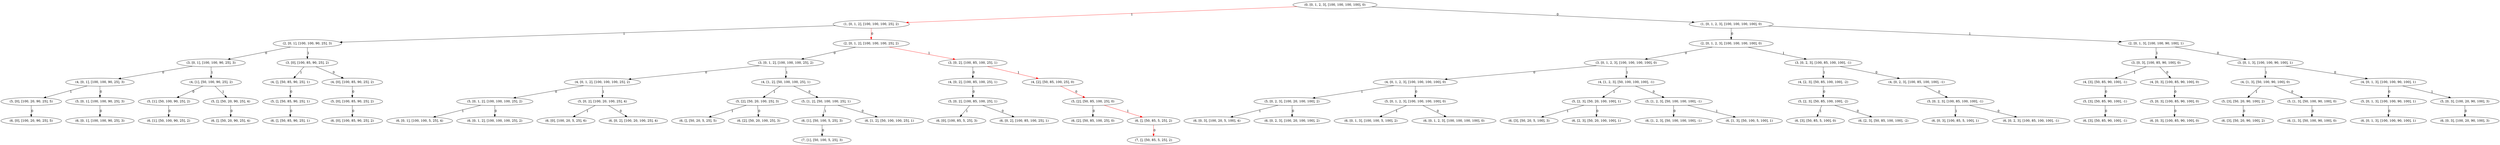 strict digraph G {
  1 [ color="black" label="(4, [2, 3], [50, 85, 100, 100], -2)" ];
  2 [ color="black" label="(5, [], [50, 85, 90, 25], 1)" ];
  3 [ color="black" label="(2, [0, 1, 2, 3], [100, 100, 100, 100], 0)" ];
  4 [ color="black" label="(6, [1, 3], [50, 100, 90, 100], 0)" ];
  5 [ color="black" label="(3, [0, 1], [100, 100, 90, 25], 3)" ];
  6 [ color="black" label="(3, [0, 1, 2], [100, 100, 100, 25], 2)" ];
  7 [ color="black" label="(5, [2], [50, 20, 100, 25], 3)" ];
  8 [ color="black" label="(6, [1, 2, 3], [50, 100, 100, 100], -1)" ];
  9 [ color="black" label="(6, [0, 1], [100, 100, 5, 25], 4)" ];
  10 [ color="black" label="(4, [3], [50, 85, 90, 100], -1)" ];
  11 [ color="black" label="(5, [0, 1, 3], [100, 100, 90, 100], 1)" ];
  12 [ color="black" label="(6, [1], [50, 100, 5, 25], 3)" ];
  13 [ color="black" label="(6, [0, 3], [100, 20, 5, 100], 4)" ];
  14 [ color="black" label="(6, [0, 1], [100, 100, 90, 25], 3)" ];
  15 [ color="black" label="(4, [0, 3], [100, 85, 90, 100], 0)" ];
  16 [ color="black" label="(6, [3], [50, 20, 5, 100], 3)" ];
  17 [ color="black" label="(6, [2], [50, 85, 100, 25], 0)" ];
  18 [ color="black" label="(3, [0, 1, 2, 3], [100, 100, 100, 100], 0)" ];
  19 [ color="black" label="(6, [3], [50, 85, 5, 100], 0)" ];
  20 [ color="black" label="(4, [], [50, 85, 90, 25], 1)" ];
  21 [ color="black" label="(4, [0, 1], [100, 100, 90, 25], 3)" ];
  22 [ color="black" label="(6, [0, 3], [100, 20, 90, 100], 3)" ];
  23 [ color="black" label="(6, [0, 1, 3], [100, 100, 5, 100], 2)" ];
  24 [ color="black" label="(4, [0, 2], [100, 85, 100, 25], 1)" ];
  25 [ color="black" label="(6, [1, 3], [50, 100, 5, 100], 1)" ];
  26 [ color="black" label="(4, [1], [50, 100, 90, 25], 2)" ];
  27 [ color="black" label="(5, [0], [100, 85, 90, 25], 2)" ];
  28 [ color="black" label="(4, [0, 1, 2], [100, 100, 100, 25], 2)" ];
  29 [ color="black" label="(4, [0, 2, 3], [100, 85, 100, 100], -1)" ];
  30 [ color="black" label="(3, [0, 2, 3], [100, 85, 100, 100], -1)" ];
  31 [ color="black" label="(6, [3], [50, 20, 90, 100], 2)" ];
  32 [ color="black" label="(7, [1], [50, 100, 5, 25], 3)" ];
  33 [ color="black" label="(4, [0], [100, 85, 90, 25], 2)" ];
  34 [ color="black" label="(6, [0, 3], [100, 85, 5, 100], 1)" ];
  35 [ color="black" label="(6, [0, 2, 3], [100, 20, 100, 100], 2)" ];
  36 [ color="black" label="(6, [0, 1, 3], [100, 100, 90, 100], 1)" ];
  37 [ color="black" label="(5, [0, 2], [100, 85, 100, 25], 1)" ];
  38 [ color="black" label="(6, [0, 1, 2, 3], [100, 100, 100, 100], 0)" ];
  39 [ color="black" label="(6, [0], [100, 20, 5, 25], 6)" ];
  40 [ color="black" label="(5, [2], [50, 85, 100, 25], 0)" ];
  41 [ color="black" label="(3, [0, 3], [100, 85, 90, 100], 0)" ];
  42 [ color="black" label="(2, [0, 1, 3], [100, 100, 90, 100], 1)" ];
  43 [ color="black" label="(4, [1, 2], [50, 100, 100, 25], 1)" ];
  44 [ color="black" label="(6, [2, 3], [50, 20, 100, 100], 1)" ];
  45 [ color="black" label="(0, [0, 1, 2, 3], [100, 100, 100, 100], 0)" ];
  46 [ color="black" label="(5, [0, 3], [100, 85, 90, 100], 0)" ];
  47 [ color="black" label="(5, [0, 3], [100, 20, 90, 100], 3)" ];
  48 [ color="black" label="(4, [1, 3], [50, 100, 90, 100], 0)" ];
  49 [ color="black" label="(3, [0, 2], [100, 85, 100, 25], 1)" ];
  50 [ color="black" label="(4, [0, 1, 2, 3], [100, 100, 100, 100], 0)" ];
  51 [ color="black" label="(4, [1, 2, 3], [50, 100, 100, 100], -1)" ];
  52 [ color="black" label="(6, [0], [100, 85, 5, 25], 3)" ];
  53 [ color="black" label="(6, [], [50, 20, 5, 25], 5)" ];
  54 [ color="black" label="(5, [1], [50, 100, 90, 25], 2)" ];
  55 [ color="black" label="(1, [0, 1, 2], [100, 100, 100, 25], 2)" ];
  56 [ color="black" label="(6, [0], [100, 85, 90, 25], 2)" ];
  57 [ color="black" label="(6, [0], [100, 20, 90, 25], 5)" ];
  58 [ color="black" label="(5, [0, 1, 2], [100, 100, 100, 25], 2)" ];
  59 [ color="black" label="(5, [0, 2, 3], [100, 85, 100, 100], -1)" ];
  60 [ color="black" label="(3, [0], [100, 85, 90, 25], 2)" ];
  61 [ color="black" label="(5, [1, 2], [50, 100, 100, 25], 1)" ];
  62 [ color="black" label="(3, [0, 1, 3], [100, 100, 90, 100], 1)" ];
  63 [ color="black" label="(5, [3], [50, 20, 90, 100], 2)" ];
  64 [ color="black" label="(5, [0, 2, 3], [100, 20, 100, 100], 2)" ];
  65 [ color="black" label="(6, [0, 2], [100, 85, 100, 25], 1)" ];
  66 [ color="black" label="(6, [], [50, 85, 90, 25], 1)" ];
  67 [ color="black" label="(6, [0, 2], [100, 20, 100, 25], 4)" ];
  68 [ color="black" label="(4, [2], [50, 85, 100, 25], 0)" ];
  69 [ color="black" label="(5, [2, 3], [50, 20, 100, 100], 1)" ];
  70 [ color="black" label="(7, [], [50, 85, 5, 25], 2)" ];
  71 [ color="black" label="(6, [], [50, 20, 90, 25], 4)" ];
  72 [ color="black" label="(1, [0, 1, 2, 3], [100, 100, 100, 100], 0)" ];
  73 [ color="black" label="(6, [0, 3], [100, 85, 90, 100], 0)" ];
  74 [ color="black" label="(5, [1, 3], [50, 100, 90, 100], 0)" ];
  75 [ color="black" label="(5, [2, 3], [50, 85, 100, 100], -2)" ];
  76 [ color="black" label="(6, [2], [50, 20, 100, 25], 3)" ];
  77 [ color="black" label="(2, [0, 1], [100, 100, 90, 25], 3)" ];
  78 [ color="black" label="(5, [0, 1, 2, 3], [100, 100, 100, 100], 0)" ];
  79 [ color="black" label="(2, [0, 1, 2], [100, 100, 100, 25], 2)" ];
  80 [ color="black" label="(5, [1, 2, 3], [50, 100, 100, 100], -1)" ];
  81 [ color="black" label="(6, [0, 2, 3], [100, 85, 100, 100], -1)" ];
  82 [ color="black" label="(6, [1], [50, 100, 90, 25], 2)" ];
  83 [ color="black" label="(6, [3], [50, 85, 90, 100], -1)" ];
  84 [ color="black" label="(6, [0, 1, 2], [100, 100, 100, 25], 2)" ];
  85 [ color="black" label="(4, [0, 1, 3], [100, 100, 90, 100], 1)" ];
  86 [ color="black" label="(5, [3], [50, 85, 90, 100], -1)" ];
  87 [ color="black" label="(6, [1, 2], [50, 100, 100, 25], 1)" ];
  88 [ color="black" label="(5, [0], [100, 20, 90, 25], 5)" ];
  89 [ color="black" label="(5, [0, 1], [100, 100, 90, 25], 3)" ];
  90 [ color="black" label="(5, [0, 2], [100, 20, 100, 25], 4)" ];
  91 [ color="black" label="(6, [2, 3], [50, 85, 100, 100], -2)" ];
  92 [ color="black" label="(6, [], [50, 85, 5, 25], 2)" ];
  93 [ color="black" label="(5, [], [50, 20, 90, 25], 4)" ];
  30 -> 1 [ label="1" ];
  20 -> 2 [ label="0" ];
  72 -> 3 [ label="0" ];
  74 -> 4 [ label="0" ];
  77 -> 5 [ label="0" ];
  79 -> 6 [ label="0" ];
  43 -> 7 [ label="1" ];
  80 -> 8 [ label="0" ];
  58 -> 9 [ label="1" ];
  41 -> 10 [ label="1" ];
  85 -> 11 [ label="0" ];
  61 -> 12 [ label="1" ];
  64 -> 13 [ label="1" ];
  89 -> 14 [ label="0" ];
  41 -> 15 [ label="0" ];
  69 -> 16 [ label="1" ];
  40 -> 17 [ label="0" ];
  3 -> 18 [ label="0" ];
  75 -> 19 [ label="1" ];
  60 -> 20 [ label="1" ];
  5 -> 21 [ label="0" ];
  47 -> 22 [ label="0" ];
  78 -> 23 [ label="1" ];
  49 -> 24 [ label="0" ];
  80 -> 25 [ label="1" ];
  5 -> 26 [ label="1" ];
  33 -> 27 [ label="0" ];
  6 -> 28 [ label="0" ];
  30 -> 29 [ label="0" ];
  3 -> 30 [ label="1" ];
  63 -> 31 [ label="0" ];
  12 -> 32 [ label="0" ];
  60 -> 33 [ label="0" ];
  59 -> 34 [ label="1" ];
  64 -> 35 [ label="0" ];
  11 -> 36 [ label="0" ];
  24 -> 37 [ label="0" ];
  78 -> 38 [ label="0" ];
  90 -> 39 [ label="1" ];
  68 -> 40 [ color="red" label="0" ];
  42 -> 41 [ label="1" ];
  72 -> 42 [ label="1" ];
  6 -> 43 [ label="1" ];
  69 -> 44 [ label="0" ];
  15 -> 46 [ label="0" ];
  85 -> 47 [ label="1" ];
  62 -> 48 [ label="1" ];
  79 -> 49 [ color="red" label="1" ];
  18 -> 50 [ label="0" ];
  18 -> 51 [ label="1" ];
  37 -> 52 [ label="1" ];
  7 -> 53 [ label="1" ];
  26 -> 54 [ label="0" ];
  45 -> 55 [ color="red" label="1" ];
  27 -> 56 [ label="0" ];
  88 -> 57 [ label="0" ];
  28 -> 58 [ label="0" ];
  29 -> 59 [ label="0" ];
  77 -> 60 [ label="1" ];
  43 -> 61 [ label="0" ];
  42 -> 62 [ label="0" ];
  48 -> 63 [ label="1" ];
  50 -> 64 [ label="1" ];
  37 -> 65 [ label="0" ];
  2 -> 66 [ label="0" ];
  90 -> 67 [ label="0" ];
  49 -> 68 [ color="red" label="1" ];
  51 -> 69 [ label="1" ];
  92 -> 70 [ color="red" label="0" ];
  93 -> 71 [ label="0" ];
  45 -> 72 [ label="0" ];
  46 -> 73 [ label="0" ];
  48 -> 74 [ label="0" ];
  1 -> 75 [ label="0" ];
  7 -> 76 [ label="0" ];
  55 -> 77 [ label="1" ];
  50 -> 78 [ label="0" ];
  55 -> 79 [ color="red" label="0" ];
  51 -> 80 [ label="0" ];
  59 -> 81 [ label="0" ];
  54 -> 82 [ label="0" ];
  86 -> 83 [ label="0" ];
  58 -> 84 [ label="0" ];
  62 -> 85 [ label="0" ];
  10 -> 86 [ label="0" ];
  61 -> 87 [ label="0" ];
  21 -> 88 [ label="1" ];
  21 -> 89 [ label="0" ];
  28 -> 90 [ label="1" ];
  75 -> 91 [ label="0" ];
  40 -> 92 [ color="red" label="1" ];
  26 -> 93 [ label="1" ];
}
